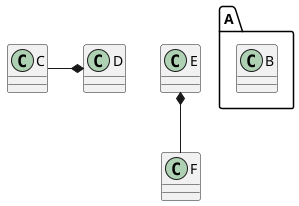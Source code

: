 {
  "sha1": "1bsq4y4r2djuh45yiv1bja3re7gzot4",
  "insertion": {
    "when": "2024-05-25T14:26:51.413Z",
    "user": "plantuml@gmail.com"
  }
}
@startuml
rotate
skinparam svek true
package A {
class B {
}
} 
C -right-* D
E *-- F
@enduml
